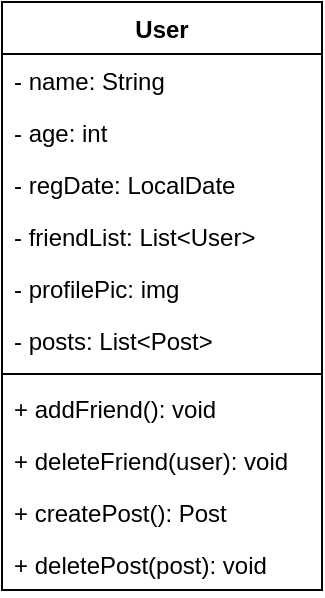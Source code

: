 <mxfile version="20.4.0" type="github">
  <diagram id="C5RBs43oDa-KdzZeNtuy" name="Page-1">
    <mxGraphModel dx="1348" dy="793" grid="1" gridSize="10" guides="1" tooltips="1" connect="1" arrows="1" fold="1" page="1" pageScale="1" pageWidth="827" pageHeight="1169" math="0" shadow="0">
      <root>
        <mxCell id="WIyWlLk6GJQsqaUBKTNV-0" />
        <mxCell id="WIyWlLk6GJQsqaUBKTNV-1" parent="WIyWlLk6GJQsqaUBKTNV-0" />
        <mxCell id="TcbmNd0vfkEqX-e8d1-N-1" value="User" style="swimlane;fontStyle=1;childLayout=stackLayout;horizontal=1;startSize=26;horizontalStack=0;resizeParent=1;resizeParentMax=0;resizeLast=0;collapsible=1;marginBottom=0;" vertex="1" parent="WIyWlLk6GJQsqaUBKTNV-1">
          <mxGeometry x="180" y="280" width="160" height="294" as="geometry" />
        </mxCell>
        <mxCell id="TcbmNd0vfkEqX-e8d1-N-12" value="- name: String" style="text;strokeColor=none;fillColor=none;align=left;verticalAlign=top;spacingLeft=4;spacingRight=4;overflow=hidden;rotatable=0;points=[[0,0.5],[1,0.5]];portConstraint=eastwest;" vertex="1" parent="TcbmNd0vfkEqX-e8d1-N-1">
          <mxGeometry y="26" width="160" height="26" as="geometry" />
        </mxCell>
        <mxCell id="TcbmNd0vfkEqX-e8d1-N-2" value="- age: int" style="text;strokeColor=none;fillColor=none;align=left;verticalAlign=top;spacingLeft=4;spacingRight=4;overflow=hidden;rotatable=0;points=[[0,0.5],[1,0.5]];portConstraint=eastwest;" vertex="1" parent="TcbmNd0vfkEqX-e8d1-N-1">
          <mxGeometry y="52" width="160" height="26" as="geometry" />
        </mxCell>
        <mxCell id="TcbmNd0vfkEqX-e8d1-N-3" value="- regDate: LocalDate" style="text;strokeColor=none;fillColor=none;align=left;verticalAlign=top;spacingLeft=4;spacingRight=4;overflow=hidden;rotatable=0;points=[[0,0.5],[1,0.5]];portConstraint=eastwest;" vertex="1" parent="TcbmNd0vfkEqX-e8d1-N-1">
          <mxGeometry y="78" width="160" height="26" as="geometry" />
        </mxCell>
        <mxCell id="TcbmNd0vfkEqX-e8d1-N-4" value="- friendList: List&lt;User&gt;" style="text;strokeColor=none;fillColor=none;align=left;verticalAlign=top;spacingLeft=4;spacingRight=4;overflow=hidden;rotatable=0;points=[[0,0.5],[1,0.5]];portConstraint=eastwest;" vertex="1" parent="TcbmNd0vfkEqX-e8d1-N-1">
          <mxGeometry y="104" width="160" height="26" as="geometry" />
        </mxCell>
        <mxCell id="TcbmNd0vfkEqX-e8d1-N-5" value="- profilePic: img" style="text;strokeColor=none;fillColor=none;align=left;verticalAlign=top;spacingLeft=4;spacingRight=4;overflow=hidden;rotatable=0;points=[[0,0.5],[1,0.5]];portConstraint=eastwest;" vertex="1" parent="TcbmNd0vfkEqX-e8d1-N-1">
          <mxGeometry y="130" width="160" height="26" as="geometry" />
        </mxCell>
        <mxCell id="TcbmNd0vfkEqX-e8d1-N-6" value="- posts: List&lt;Post&gt;" style="text;strokeColor=none;fillColor=none;align=left;verticalAlign=top;spacingLeft=4;spacingRight=4;overflow=hidden;rotatable=0;points=[[0,0.5],[1,0.5]];portConstraint=eastwest;" vertex="1" parent="TcbmNd0vfkEqX-e8d1-N-1">
          <mxGeometry y="156" width="160" height="26" as="geometry" />
        </mxCell>
        <mxCell id="TcbmNd0vfkEqX-e8d1-N-7" value="" style="line;strokeWidth=1;fillColor=none;align=left;verticalAlign=middle;spacingTop=-1;spacingLeft=3;spacingRight=3;rotatable=0;labelPosition=right;points=[];portConstraint=eastwest;" vertex="1" parent="TcbmNd0vfkEqX-e8d1-N-1">
          <mxGeometry y="182" width="160" height="8" as="geometry" />
        </mxCell>
        <mxCell id="TcbmNd0vfkEqX-e8d1-N-8" value="+ addFriend(): void" style="text;strokeColor=none;fillColor=none;align=left;verticalAlign=top;spacingLeft=4;spacingRight=4;overflow=hidden;rotatable=0;points=[[0,0.5],[1,0.5]];portConstraint=eastwest;" vertex="1" parent="TcbmNd0vfkEqX-e8d1-N-1">
          <mxGeometry y="190" width="160" height="26" as="geometry" />
        </mxCell>
        <mxCell id="TcbmNd0vfkEqX-e8d1-N-9" value="+ deleteFriend(user): void" style="text;strokeColor=none;fillColor=none;align=left;verticalAlign=top;spacingLeft=4;spacingRight=4;overflow=hidden;rotatable=0;points=[[0,0.5],[1,0.5]];portConstraint=eastwest;" vertex="1" parent="TcbmNd0vfkEqX-e8d1-N-1">
          <mxGeometry y="216" width="160" height="26" as="geometry" />
        </mxCell>
        <mxCell id="TcbmNd0vfkEqX-e8d1-N-10" value="+ createPost(): Post" style="text;strokeColor=none;fillColor=none;align=left;verticalAlign=top;spacingLeft=4;spacingRight=4;overflow=hidden;rotatable=0;points=[[0,0.5],[1,0.5]];portConstraint=eastwest;" vertex="1" parent="TcbmNd0vfkEqX-e8d1-N-1">
          <mxGeometry y="242" width="160" height="26" as="geometry" />
        </mxCell>
        <mxCell id="TcbmNd0vfkEqX-e8d1-N-11" value="+ deletePost(post): void" style="text;strokeColor=none;fillColor=none;align=left;verticalAlign=top;spacingLeft=4;spacingRight=4;overflow=hidden;rotatable=0;points=[[0,0.5],[1,0.5]];portConstraint=eastwest;" vertex="1" parent="TcbmNd0vfkEqX-e8d1-N-1">
          <mxGeometry y="268" width="160" height="26" as="geometry" />
        </mxCell>
      </root>
    </mxGraphModel>
  </diagram>
</mxfile>
